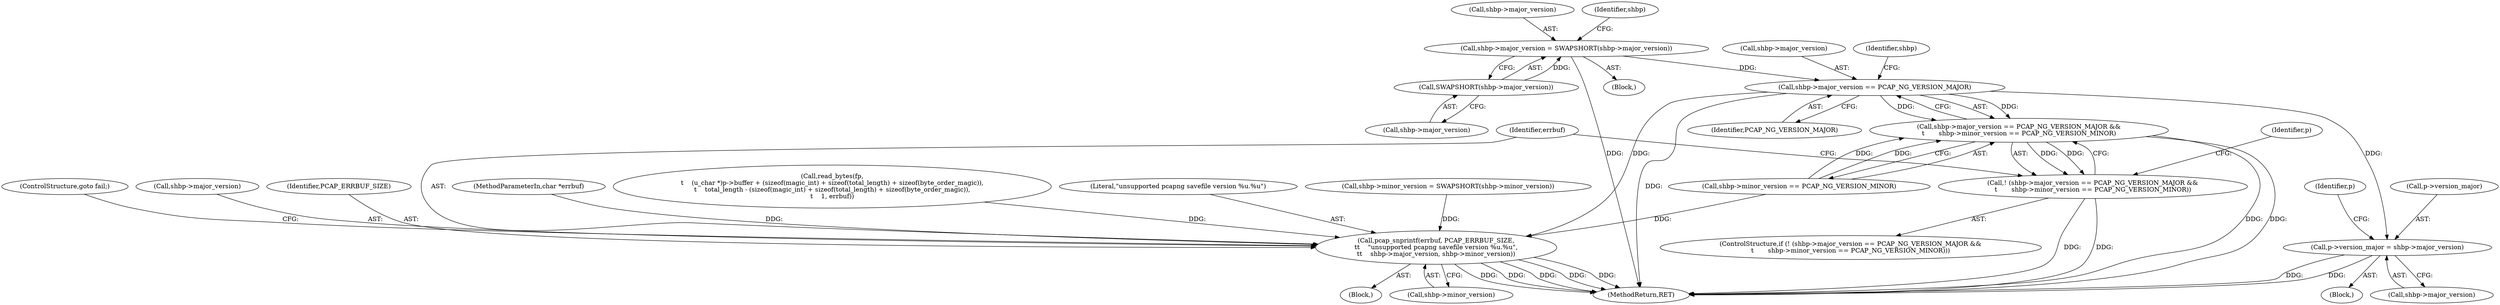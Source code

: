 digraph "0_libpcap_87d6bef033062f969e70fa40c43dfd945d5a20ab@pointer" {
"1000500" [label="(Call,shbp->major_version == PCAP_NG_VERSION_MAJOR)"];
"1000481" [label="(Call,shbp->major_version = SWAPSHORT(shbp->major_version))"];
"1000485" [label="(Call,SWAPSHORT(shbp->major_version))"];
"1000499" [label="(Call,shbp->major_version == PCAP_NG_VERSION_MAJOR &&\n\t       shbp->minor_version == PCAP_NG_VERSION_MINOR)"];
"1000498" [label="(Call,! (shbp->major_version == PCAP_NG_VERSION_MAJOR &&\n\t       shbp->minor_version == PCAP_NG_VERSION_MINOR))"];
"1000511" [label="(Call,pcap_snprintf(errbuf, PCAP_ERRBUF_SIZE,\n\t\t    \"unsupported pcapng savefile version %u.%u\",\n\t\t    shbp->major_version, shbp->minor_version))"];
"1000522" [label="(Call,p->version_major = shbp->major_version)"];
"1000510" [label="(Block,)"];
"1000521" [label="(ControlStructure,goto fail;)"];
"1000507" [label="(Identifier,shbp)"];
"1000526" [label="(Call,shbp->major_version)"];
"1000524" [label="(Identifier,p)"];
"1000515" [label="(Call,shbp->major_version)"];
"1000513" [label="(Identifier,PCAP_ERRBUF_SIZE)"];
"1000486" [label="(Call,shbp->major_version)"];
"1000485" [label="(Call,SWAPSHORT(shbp->major_version))"];
"1000523" [label="(Call,p->version_major)"];
"1000707" [label="(MethodReturn,RET)"];
"1000512" [label="(Identifier,errbuf)"];
"1000505" [label="(Call,shbp->minor_version == PCAP_NG_VERSION_MINOR)"];
"1000137" [label="(MethodParameterIn,char *errbuf)"];
"1000480" [label="(Block,)"];
"1000481" [label="(Call,shbp->major_version = SWAPSHORT(shbp->major_version))"];
"1000482" [label="(Call,shbp->major_version)"];
"1000491" [label="(Identifier,shbp)"];
"1000499" [label="(Call,shbp->major_version == PCAP_NG_VERSION_MAJOR &&\n\t       shbp->minor_version == PCAP_NG_VERSION_MINOR)"];
"1000504" [label="(Identifier,PCAP_NG_VERSION_MAJOR)"];
"1000498" [label="(Call,! (shbp->major_version == PCAP_NG_VERSION_MAJOR &&\n\t       shbp->minor_version == PCAP_NG_VERSION_MINOR))"];
"1000522" [label="(Call,p->version_major = shbp->major_version)"];
"1000531" [label="(Identifier,p)"];
"1000139" [label="(Block,)"];
"1000511" [label="(Call,pcap_snprintf(errbuf, PCAP_ERRBUF_SIZE,\n\t\t    \"unsupported pcapng savefile version %u.%u\",\n\t\t    shbp->major_version, shbp->minor_version))"];
"1000501" [label="(Call,shbp->major_version)"];
"1000500" [label="(Call,shbp->major_version == PCAP_NG_VERSION_MAJOR)"];
"1000518" [label="(Call,shbp->minor_version)"];
"1000445" [label="(Call,read_bytes(fp,\n\t    (u_char *)p->buffer + (sizeof(magic_int) + sizeof(total_length) + sizeof(byte_order_magic)),\n\t    total_length - (sizeof(magic_int) + sizeof(total_length) + sizeof(byte_order_magic)),\n\t    1, errbuf))"];
"1000514" [label="(Literal,\"unsupported pcapng savefile version %u.%u\")"];
"1000497" [label="(ControlStructure,if (! (shbp->major_version == PCAP_NG_VERSION_MAJOR &&\n\t       shbp->minor_version == PCAP_NG_VERSION_MINOR)))"];
"1000489" [label="(Call,shbp->minor_version = SWAPSHORT(shbp->minor_version))"];
"1000500" -> "1000499"  [label="AST: "];
"1000500" -> "1000504"  [label="CFG: "];
"1000501" -> "1000500"  [label="AST: "];
"1000504" -> "1000500"  [label="AST: "];
"1000507" -> "1000500"  [label="CFG: "];
"1000499" -> "1000500"  [label="CFG: "];
"1000500" -> "1000707"  [label="DDG: "];
"1000500" -> "1000499"  [label="DDG: "];
"1000500" -> "1000499"  [label="DDG: "];
"1000481" -> "1000500"  [label="DDG: "];
"1000500" -> "1000511"  [label="DDG: "];
"1000500" -> "1000522"  [label="DDG: "];
"1000481" -> "1000480"  [label="AST: "];
"1000481" -> "1000485"  [label="CFG: "];
"1000482" -> "1000481"  [label="AST: "];
"1000485" -> "1000481"  [label="AST: "];
"1000491" -> "1000481"  [label="CFG: "];
"1000481" -> "1000707"  [label="DDG: "];
"1000485" -> "1000481"  [label="DDG: "];
"1000485" -> "1000486"  [label="CFG: "];
"1000486" -> "1000485"  [label="AST: "];
"1000499" -> "1000498"  [label="AST: "];
"1000499" -> "1000505"  [label="CFG: "];
"1000505" -> "1000499"  [label="AST: "];
"1000498" -> "1000499"  [label="CFG: "];
"1000499" -> "1000707"  [label="DDG: "];
"1000499" -> "1000707"  [label="DDG: "];
"1000499" -> "1000498"  [label="DDG: "];
"1000499" -> "1000498"  [label="DDG: "];
"1000505" -> "1000499"  [label="DDG: "];
"1000505" -> "1000499"  [label="DDG: "];
"1000498" -> "1000497"  [label="AST: "];
"1000512" -> "1000498"  [label="CFG: "];
"1000524" -> "1000498"  [label="CFG: "];
"1000498" -> "1000707"  [label="DDG: "];
"1000498" -> "1000707"  [label="DDG: "];
"1000511" -> "1000510"  [label="AST: "];
"1000511" -> "1000518"  [label="CFG: "];
"1000512" -> "1000511"  [label="AST: "];
"1000513" -> "1000511"  [label="AST: "];
"1000514" -> "1000511"  [label="AST: "];
"1000515" -> "1000511"  [label="AST: "];
"1000518" -> "1000511"  [label="AST: "];
"1000521" -> "1000511"  [label="CFG: "];
"1000511" -> "1000707"  [label="DDG: "];
"1000511" -> "1000707"  [label="DDG: "];
"1000511" -> "1000707"  [label="DDG: "];
"1000511" -> "1000707"  [label="DDG: "];
"1000511" -> "1000707"  [label="DDG: "];
"1000445" -> "1000511"  [label="DDG: "];
"1000137" -> "1000511"  [label="DDG: "];
"1000505" -> "1000511"  [label="DDG: "];
"1000489" -> "1000511"  [label="DDG: "];
"1000522" -> "1000139"  [label="AST: "];
"1000522" -> "1000526"  [label="CFG: "];
"1000523" -> "1000522"  [label="AST: "];
"1000526" -> "1000522"  [label="AST: "];
"1000531" -> "1000522"  [label="CFG: "];
"1000522" -> "1000707"  [label="DDG: "];
"1000522" -> "1000707"  [label="DDG: "];
}

